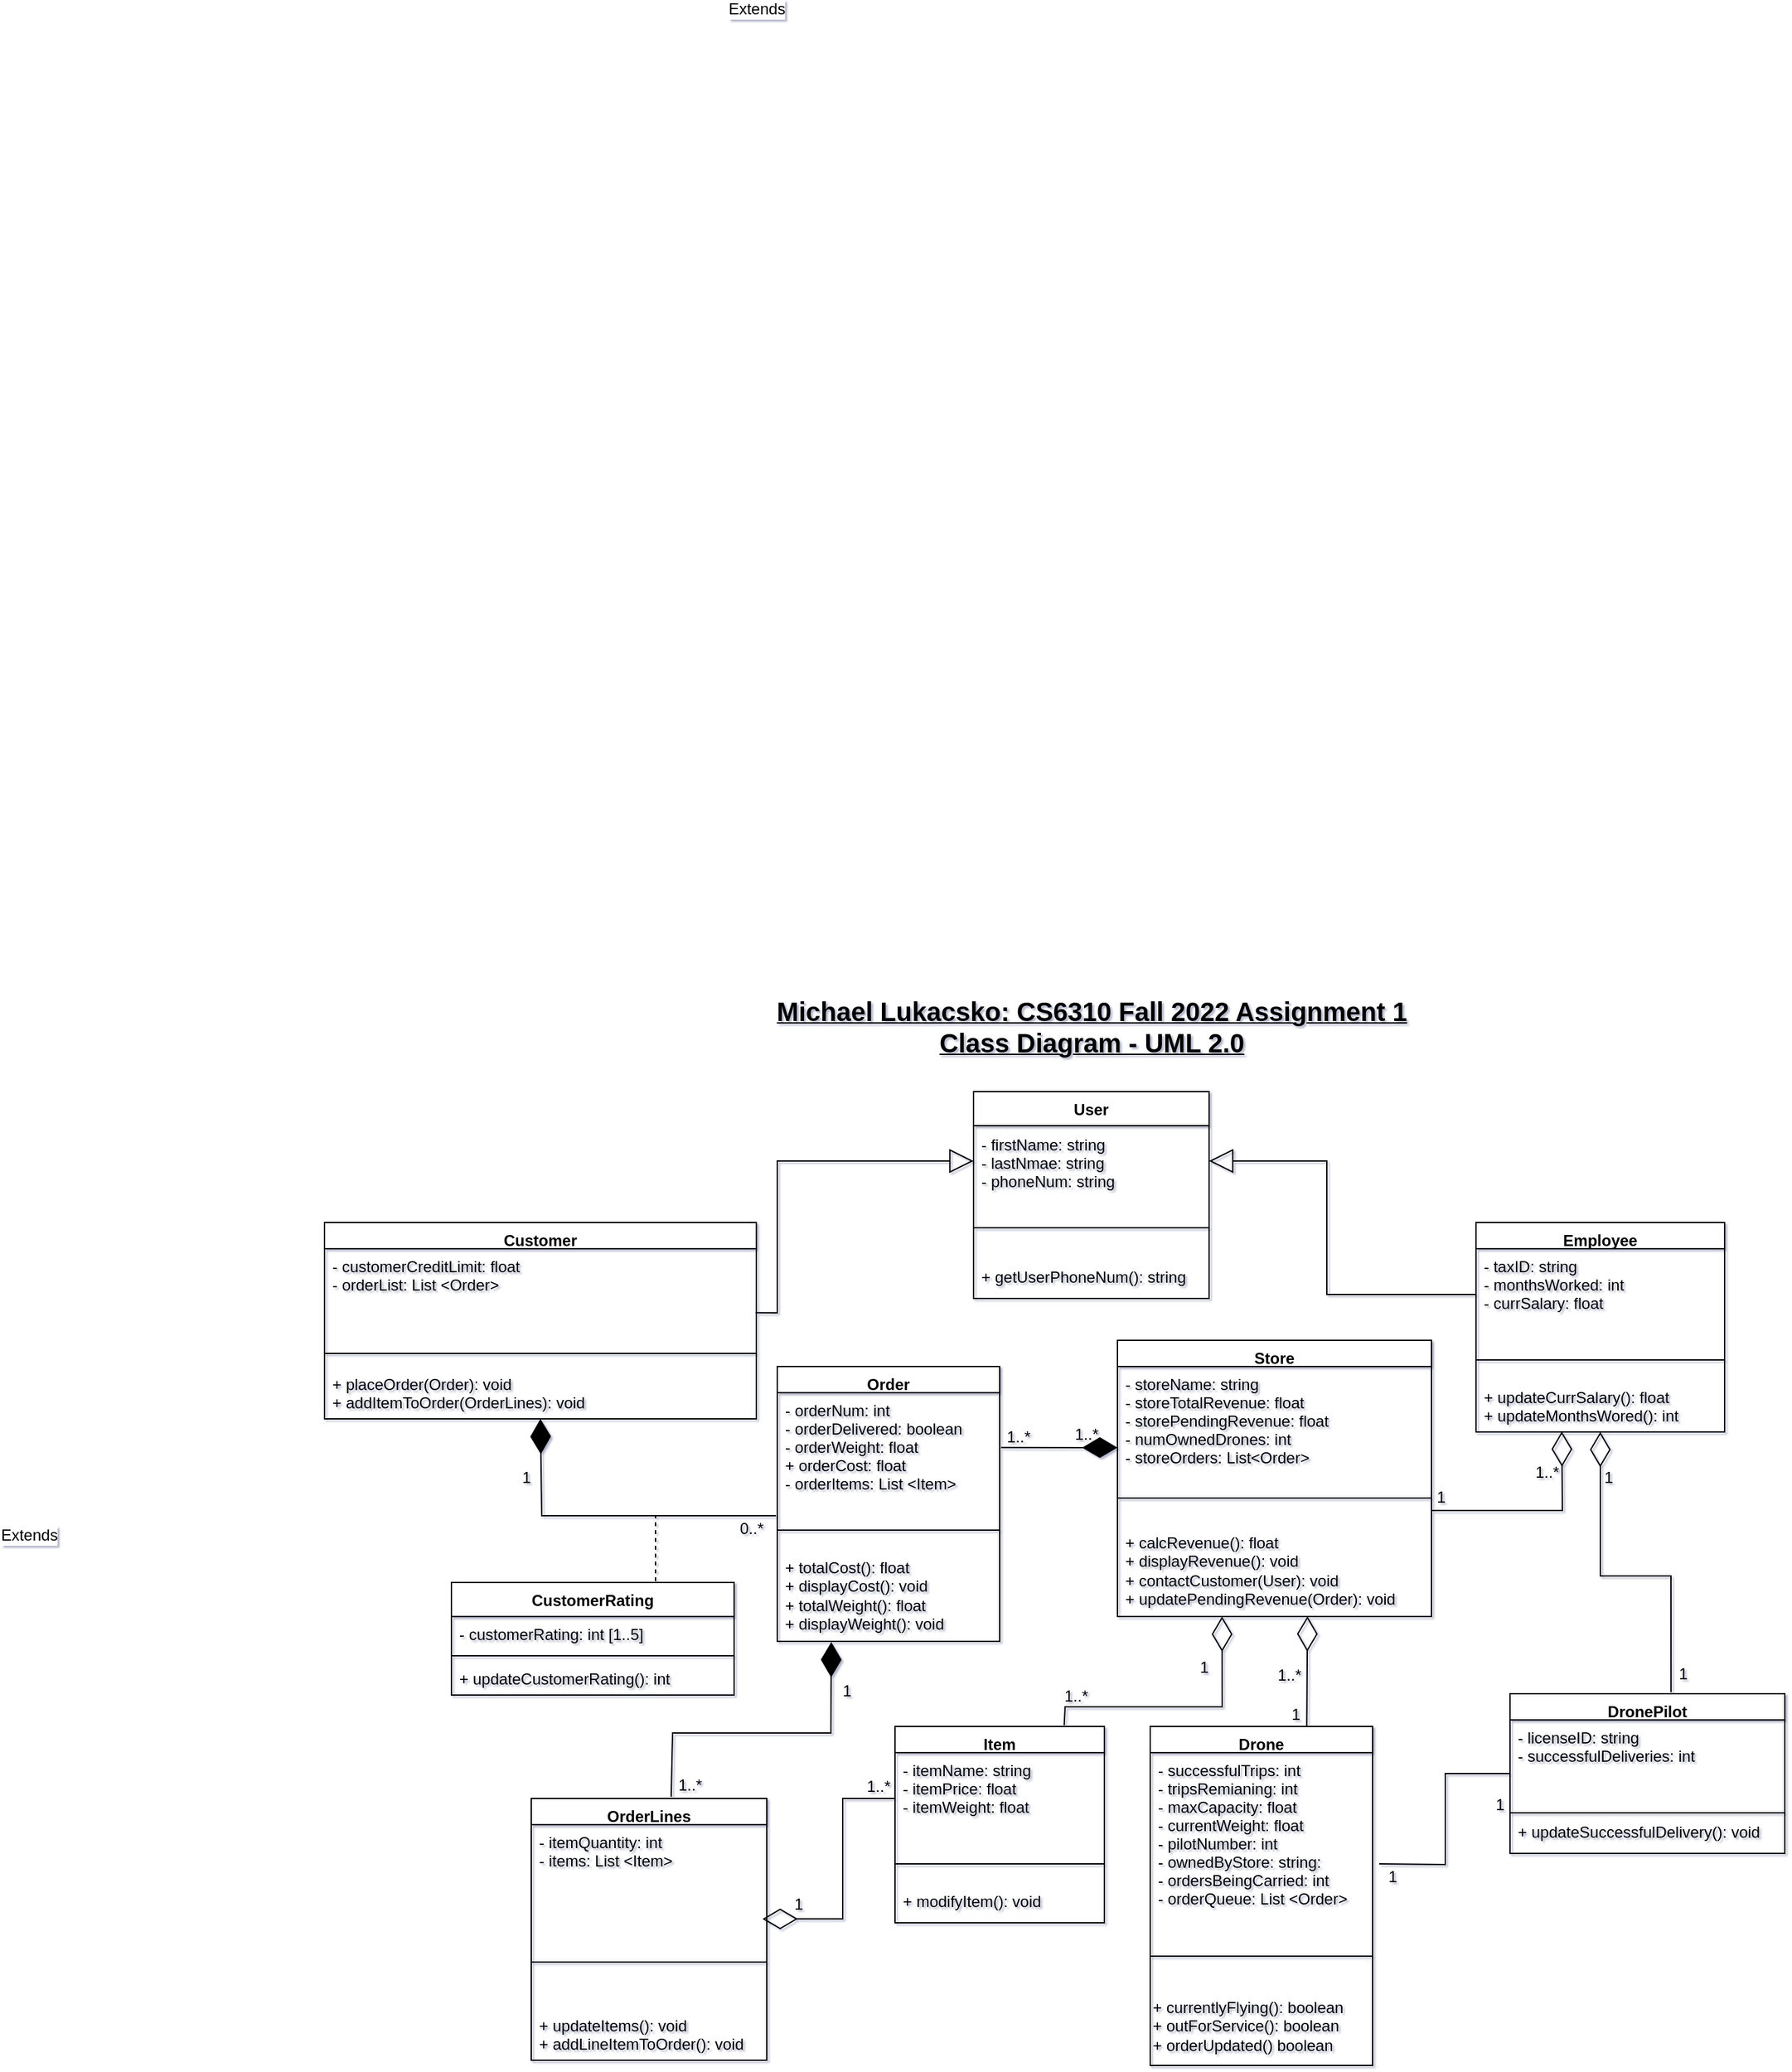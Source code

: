 <mxfile version="20.3.0" type="device"><diagram id="cavAUmdQFIEx4zXHSHev" name="Page-1"><mxGraphModel dx="3505" dy="2835" grid="0" gridSize="10" guides="1" tooltips="1" connect="1" arrows="0" fold="1" page="0" pageScale="1" pageWidth="850" pageHeight="1100" background="#ffffff" math="0" shadow="1"><root><mxCell id="0"/><mxCell id="1" parent="0"/><mxCell id="LtWyIJNg7U8fg13c94Xj-5" value="User" style="swimlane;fontStyle=1;align=center;verticalAlign=top;childLayout=stackLayout;horizontal=1;startSize=26;horizontalStack=0;resizeParent=1;resizeParentMax=0;resizeLast=0;collapsible=1;marginBottom=0;direction=east;flipH=1;" parent="1" vertex="1"><mxGeometry x="530" y="30" width="180" height="158" as="geometry"/></mxCell><mxCell id="LtWyIJNg7U8fg13c94Xj-6" value="- firstName: string&#10;- lastNmae: string&#10;- phoneNum: string" style="text;strokeColor=none;fillColor=none;align=left;verticalAlign=top;spacingLeft=4;spacingRight=4;overflow=hidden;rotatable=0;points=[[0,0.5],[1,0.5]];portConstraint=eastwest;spacing=2;spacingTop=1;" parent="LtWyIJNg7U8fg13c94Xj-5" vertex="1"><mxGeometry y="26" width="180" height="54" as="geometry"/></mxCell><mxCell id="LtWyIJNg7U8fg13c94Xj-7" value="" style="line;strokeWidth=1;fillColor=none;align=left;verticalAlign=middle;spacingTop=-1;spacingLeft=3;spacingRight=3;rotatable=0;labelPosition=right;points=[];portConstraint=eastwest;" parent="LtWyIJNg7U8fg13c94Xj-5" vertex="1"><mxGeometry y="80" width="180" height="48" as="geometry"/></mxCell><mxCell id="LtWyIJNg7U8fg13c94Xj-51" value="+ getUserPhoneNum(): string" style="text;html=1;align=left;verticalAlign=top;resizable=0;points=[];autosize=1;strokeColor=none;fillColor=none;fontSize=12;spacingLeft=4;spacingRight=4;" parent="LtWyIJNg7U8fg13c94Xj-5" vertex="1"><mxGeometry y="128" width="180" height="30" as="geometry"/></mxCell><mxCell id="LtWyIJNg7U8fg13c94Xj-11" value="Store" style="swimlane;fontStyle=1;align=center;verticalAlign=top;childLayout=stackLayout;horizontal=1;startSize=20;horizontalStack=0;resizeParent=1;resizeParentMax=0;resizeLast=0;collapsible=1;marginBottom=0;" parent="1" vertex="1"><mxGeometry x="640" y="220" width="240" height="211" as="geometry"/></mxCell><mxCell id="LtWyIJNg7U8fg13c94Xj-12" value="- storeName: string&#10;- storeTotalRevenue: float&#10;- storePendingRevenue: float&#10;- numOwnedDrones: int&#10;- storeOrders: List&lt;Order&gt;" style="text;strokeColor=none;fillColor=none;align=left;verticalAlign=top;spacingLeft=4;spacingRight=4;overflow=hidden;rotatable=0;points=[[0,0.5],[1,0.5]];portConstraint=eastwest;" parent="LtWyIJNg7U8fg13c94Xj-11" vertex="1"><mxGeometry y="20" width="240" height="80" as="geometry"/></mxCell><mxCell id="LtWyIJNg7U8fg13c94Xj-13" value="" style="line;strokeWidth=1;fillColor=none;align=left;verticalAlign=middle;spacingTop=-1;spacingLeft=3;spacingRight=3;rotatable=0;labelPosition=right;points=[];portConstraint=eastwest;" parent="LtWyIJNg7U8fg13c94Xj-11" vertex="1"><mxGeometry y="100" width="240" height="41" as="geometry"/></mxCell><mxCell id="LtWyIJNg7U8fg13c94Xj-44" value="+ calcRevenue(): float&lt;br&gt;+ displayRevenue(): void&lt;br&gt;+ contactCustomer(User): void&lt;br&gt;+ updatePendingRevenue(Order): void" style="text;html=1;align=left;verticalAlign=top;resizable=0;points=[];autosize=1;strokeColor=none;fillColor=none;fontSize=12;spacingLeft=4;spacingRight=4;" parent="LtWyIJNg7U8fg13c94Xj-11" vertex="1"><mxGeometry y="141" width="240" height="70" as="geometry"/></mxCell><mxCell id="LtWyIJNg7U8fg13c94Xj-15" value="Employee" style="swimlane;fontStyle=1;align=center;verticalAlign=top;childLayout=stackLayout;horizontal=1;startSize=20;horizontalStack=0;resizeParent=1;resizeParentMax=0;resizeLast=0;collapsible=1;marginBottom=0;" parent="1" vertex="1"><mxGeometry x="914" y="130" width="190" height="160" as="geometry"/></mxCell><mxCell id="LtWyIJNg7U8fg13c94Xj-16" value="- taxID: string&#10;- monthsWorked: int&#10;- currSalary: float" style="text;strokeColor=none;fillColor=none;align=left;verticalAlign=top;spacingLeft=4;spacingRight=4;overflow=hidden;rotatable=0;points=[[0,0.5],[1,0.5]];portConstraint=eastwest;" parent="LtWyIJNg7U8fg13c94Xj-15" vertex="1"><mxGeometry y="20" width="190" height="70" as="geometry"/></mxCell><mxCell id="LtWyIJNg7U8fg13c94Xj-17" value="" style="line;strokeWidth=1;fillColor=none;align=left;verticalAlign=middle;spacingTop=-1;spacingLeft=3;spacingRight=3;rotatable=0;labelPosition=right;points=[];portConstraint=eastwest;" parent="LtWyIJNg7U8fg13c94Xj-15" vertex="1"><mxGeometry y="90" width="190" height="30" as="geometry"/></mxCell><mxCell id="LtWyIJNg7U8fg13c94Xj-52" value="+ updateCurrSalary(): float&lt;br&gt;+ updateMonthsWored(): int" style="text;html=1;align=left;verticalAlign=top;resizable=0;points=[];autosize=1;strokeColor=none;fillColor=none;fontSize=12;spacingLeft=4;spacingRight=4;" parent="LtWyIJNg7U8fg13c94Xj-15" vertex="1"><mxGeometry y="120" width="190" height="40" as="geometry"/></mxCell><mxCell id="LtWyIJNg7U8fg13c94Xj-18" value="DronePilot" style="swimlane;fontStyle=1;align=center;verticalAlign=top;childLayout=stackLayout;horizontal=1;startSize=20;horizontalStack=0;resizeParent=1;resizeParentMax=0;resizeLast=0;collapsible=1;marginBottom=0;" parent="1" vertex="1"><mxGeometry x="940" y="490" width="210" height="122" as="geometry"/></mxCell><mxCell id="LtWyIJNg7U8fg13c94Xj-19" value="- licenseID: string&#10;- successfulDeliveries: int" style="text;strokeColor=none;fillColor=none;align=left;verticalAlign=top;spacingLeft=4;spacingRight=4;overflow=hidden;rotatable=0;points=[[0,0.5],[1,0.5]];portConstraint=eastwest;" parent="LtWyIJNg7U8fg13c94Xj-18" vertex="1"><mxGeometry y="20" width="210" height="70" as="geometry"/></mxCell><mxCell id="LtWyIJNg7U8fg13c94Xj-20" value="" style="line;strokeWidth=1;fillColor=none;align=left;verticalAlign=middle;spacingTop=-1;spacingLeft=3;spacingRight=3;rotatable=0;labelPosition=right;points=[];portConstraint=eastwest;" parent="LtWyIJNg7U8fg13c94Xj-18" vertex="1"><mxGeometry y="90" width="210" height="2" as="geometry"/></mxCell><mxCell id="LtWyIJNg7U8fg13c94Xj-61" value="+ updateSuccessfulDelivery(): void" style="text;html=1;align=left;verticalAlign=top;resizable=0;points=[];autosize=1;strokeColor=none;fillColor=none;fontSize=12;spacingLeft=4;spacingRight=3;rotation=0;" parent="LtWyIJNg7U8fg13c94Xj-18" vertex="1"><mxGeometry y="92" width="210" height="30" as="geometry"/></mxCell><mxCell id="LtWyIJNg7U8fg13c94Xj-21" value="Drone" style="swimlane;fontStyle=1;align=center;verticalAlign=top;childLayout=stackLayout;horizontal=1;startSize=20;horizontalStack=0;resizeParent=1;resizeParentMax=0;resizeLast=0;collapsible=1;marginBottom=0;spacingLeft=4;spacingRight=4;" parent="1" vertex="1"><mxGeometry x="665" y="515" width="170" height="259" as="geometry"><mxRectangle x="920" y="560" width="80" height="30" as="alternateBounds"/></mxGeometry></mxCell><mxCell id="LtWyIJNg7U8fg13c94Xj-22" value="- successfulTrips: int&#10;- tripsRemianing: int&#10;- maxCapacity: float&#10;- currentWeight: float&#10;- pilotNumber: int&#10;- ownedByStore: string: &#10;- ordersBeingCarried: int&#10;- orderQueue: List &lt;Order&gt;" style="text;strokeColor=none;fillColor=none;align=left;verticalAlign=top;spacingLeft=4;spacingRight=4;overflow=hidden;rotatable=0;points=[[0,0.5],[1,0.5]];portConstraint=eastwest;" parent="LtWyIJNg7U8fg13c94Xj-21" vertex="1"><mxGeometry y="20" width="170" height="132" as="geometry"/></mxCell><mxCell id="LtWyIJNg7U8fg13c94Xj-23" value="" style="line;strokeWidth=1;fillColor=none;align=left;verticalAlign=middle;spacingTop=-1;spacingLeft=3;spacingRight=3;rotatable=0;labelPosition=right;points=[];portConstraint=eastwest;" parent="LtWyIJNg7U8fg13c94Xj-21" vertex="1"><mxGeometry y="152" width="170" height="47" as="geometry"/></mxCell><mxCell id="LtWyIJNg7U8fg13c94Xj-126" value="+ currentlyFlying(): boolean&lt;br&gt;+ outForService(): boolean&lt;br&gt;&lt;div style=&quot;&quot;&gt;&lt;span style=&quot;background-color: initial;&quot;&gt;+ orderUpdated() boolean&lt;/span&gt;&lt;/div&gt;" style="text;html=1;align=left;verticalAlign=middle;resizable=0;points=[];autosize=1;strokeColor=none;fillColor=none;fontSize=12;" parent="LtWyIJNg7U8fg13c94Xj-21" vertex="1"><mxGeometry y="199" width="170" height="60" as="geometry"/></mxCell><mxCell id="LtWyIJNg7U8fg13c94Xj-24" value="Item" style="swimlane;fontStyle=1;align=center;verticalAlign=top;childLayout=stackLayout;horizontal=1;startSize=20;horizontalStack=0;resizeParent=1;resizeParentMax=0;resizeLast=0;collapsible=1;marginBottom=0;" parent="1" vertex="1"><mxGeometry x="470" y="515" width="160" height="150" as="geometry"/></mxCell><mxCell id="LtWyIJNg7U8fg13c94Xj-25" value="- itemName: string&#10;- itemPrice: float&#10;- itemWeight: float" style="text;strokeColor=none;fillColor=none;align=left;verticalAlign=top;spacingLeft=4;spacingRight=4;overflow=hidden;rotatable=0;points=[[0,0.5],[1,0.5]];portConstraint=eastwest;" parent="LtWyIJNg7U8fg13c94Xj-24" vertex="1"><mxGeometry y="20" width="160" height="70" as="geometry"/></mxCell><mxCell id="LtWyIJNg7U8fg13c94Xj-26" value="" style="line;strokeWidth=1;fillColor=none;align=left;verticalAlign=middle;spacingTop=-1;spacingLeft=3;spacingRight=3;rotatable=0;labelPosition=right;points=[];portConstraint=eastwest;" parent="LtWyIJNg7U8fg13c94Xj-24" vertex="1"><mxGeometry y="90" width="160" height="30" as="geometry"/></mxCell><mxCell id="LtWyIJNg7U8fg13c94Xj-124" value="+ modifyItem(): void" style="text;html=1;align=left;verticalAlign=top;resizable=0;points=[];autosize=1;strokeColor=none;fillColor=none;fontSize=12;spacingLeft=4;spacingRight=4;" parent="LtWyIJNg7U8fg13c94Xj-24" vertex="1"><mxGeometry y="120" width="160" height="30" as="geometry"/></mxCell><mxCell id="LtWyIJNg7U8fg13c94Xj-27" value="Order" style="swimlane;fontStyle=1;align=center;verticalAlign=top;childLayout=stackLayout;horizontal=1;startSize=20;horizontalStack=0;resizeParent=1;resizeParentMax=0;resizeLast=0;collapsible=1;marginBottom=0;" parent="1" vertex="1"><mxGeometry x="380" y="240" width="170" height="210" as="geometry"/></mxCell><mxCell id="LtWyIJNg7U8fg13c94Xj-28" value="- orderNum: int&#10;- orderDelivered: boolean&#10;- orderWeight: float&#10;+ orderCost: float&#10;- orderItems: List &lt;Item&gt;" style="text;strokeColor=none;fillColor=none;align=left;verticalAlign=top;spacingLeft=4;spacingRight=4;overflow=hidden;rotatable=0;points=[[0,0.5],[1,0.5]];portConstraint=eastwest;" parent="LtWyIJNg7U8fg13c94Xj-27" vertex="1"><mxGeometry y="20" width="170" height="90" as="geometry"/></mxCell><mxCell id="LtWyIJNg7U8fg13c94Xj-29" value="" style="line;strokeWidth=1;fillColor=none;align=left;verticalAlign=middle;spacingTop=-1;spacingLeft=3;spacingRight=3;rotatable=0;labelPosition=right;points=[];portConstraint=eastwest;" parent="LtWyIJNg7U8fg13c94Xj-27" vertex="1"><mxGeometry y="110" width="170" height="30" as="geometry"/></mxCell><mxCell id="LtWyIJNg7U8fg13c94Xj-43" value="+ totalCost(): float&lt;br&gt;+ displayCost(): void&lt;br&gt;+ totalWeight(): float&lt;br&gt;+ displayWeight(): void" style="text;html=1;align=left;verticalAlign=top;resizable=0;points=[];autosize=1;strokeColor=none;fillColor=none;fontSize=12;spacingLeft=4;spacingRight=4;" parent="LtWyIJNg7U8fg13c94Xj-27" vertex="1"><mxGeometry y="140" width="170" height="70" as="geometry"/></mxCell><mxCell id="LtWyIJNg7U8fg13c94Xj-30" value="OrderLines" style="swimlane;fontStyle=1;align=center;verticalAlign=top;childLayout=stackLayout;horizontal=1;startSize=20;horizontalStack=0;resizeParent=1;resizeParentMax=0;resizeLast=0;collapsible=1;marginBottom=0;" parent="1" vertex="1"><mxGeometry x="192" y="570" width="180" height="200" as="geometry"/></mxCell><mxCell id="LtWyIJNg7U8fg13c94Xj-31" value="- itemQuantity: int&#10;- items: List &lt;Item&gt;" style="text;strokeColor=none;fillColor=none;align=left;verticalAlign=top;spacingLeft=4;spacingRight=4;overflow=hidden;rotatable=0;points=[[0,0.5],[1,0.5]];portConstraint=eastwest;" parent="LtWyIJNg7U8fg13c94Xj-30" vertex="1"><mxGeometry y="20" width="180" height="70" as="geometry"/></mxCell><mxCell id="LtWyIJNg7U8fg13c94Xj-32" value="" style="line;strokeWidth=1;fillColor=none;align=left;verticalAlign=middle;spacingTop=-1;spacingLeft=3;spacingRight=3;rotatable=0;labelPosition=right;points=[];portConstraint=eastwest;" parent="LtWyIJNg7U8fg13c94Xj-30" vertex="1"><mxGeometry y="90" width="180" height="70" as="geometry"/></mxCell><mxCell id="LtWyIJNg7U8fg13c94Xj-123" value="+ updateItems(): void&lt;br&gt;+ addLineItemToOrder(): void" style="text;html=1;align=left;verticalAlign=top;resizable=0;points=[];autosize=1;strokeColor=none;fillColor=none;fontSize=12;spacingLeft=4;spacingRight=4;" parent="LtWyIJNg7U8fg13c94Xj-30" vertex="1"><mxGeometry y="160" width="180" height="40" as="geometry"/></mxCell><mxCell id="LtWyIJNg7U8fg13c94Xj-34" value="Customer" style="swimlane;fontStyle=1;align=center;verticalAlign=top;childLayout=stackLayout;horizontal=1;startSize=20;horizontalStack=0;resizeParent=1;resizeParentMax=0;resizeLast=0;collapsible=1;marginBottom=0;" parent="1" vertex="1"><mxGeometry x="34" y="130" width="330" height="150" as="geometry"/></mxCell><mxCell id="LtWyIJNg7U8fg13c94Xj-35" value="- customerCreditLimit: float&#10;- orderList: List &lt;Order&gt;" style="text;strokeColor=none;fillColor=none;align=left;verticalAlign=top;spacingLeft=4;spacingRight=4;overflow=hidden;rotatable=0;points=[[0,0.5],[1,0.5]];portConstraint=eastwest;" parent="LtWyIJNg7U8fg13c94Xj-34" vertex="1"><mxGeometry y="20" width="330" height="70" as="geometry"/></mxCell><mxCell id="LtWyIJNg7U8fg13c94Xj-36" value="" style="line;strokeWidth=1;fillColor=none;align=left;verticalAlign=middle;spacingTop=-1;spacingLeft=3;spacingRight=3;rotatable=0;labelPosition=right;points=[];portConstraint=eastwest;" parent="LtWyIJNg7U8fg13c94Xj-34" vertex="1"><mxGeometry y="90" width="330" height="20" as="geometry"/></mxCell><mxCell id="LtWyIJNg7U8fg13c94Xj-122" value="+ placeOrder(Order): void&lt;br&gt;+ addItemToOrder(OrderLines): void" style="text;html=1;align=left;verticalAlign=top;resizable=0;points=[];autosize=1;strokeColor=none;fillColor=none;fontSize=12;spacingLeft=4;spacingRight=4;horizontal=1;spacingBottom=3;spacingTop=0;spacing=2;imageAspect=1;imageAlign=left;" parent="LtWyIJNg7U8fg13c94Xj-34" vertex="1"><mxGeometry y="110" width="330" height="40" as="geometry"/></mxCell><mxCell id="LtWyIJNg7U8fg13c94Xj-64" value="1" style="text;html=1;align=center;verticalAlign=middle;resizable=0;points=[];autosize=1;strokeColor=none;fillColor=none;fontSize=12;" parent="1" vertex="1"><mxGeometry x="761" y="491" width="30" height="30" as="geometry"/></mxCell><mxCell id="LtWyIJNg7U8fg13c94Xj-65" value="1..*" style="text;html=1;align=center;verticalAlign=middle;resizable=0;points=[];autosize=1;strokeColor=none;fillColor=none;fontSize=12;" parent="1" vertex="1"><mxGeometry x="751" y="461" width="40" height="30" as="geometry"/></mxCell><mxCell id="LtWyIJNg7U8fg13c94Xj-79" value="" style="endArrow=diamondThin;endFill=0;endSize=24;html=1;rounded=0;fontSize=12;exitX=0.704;exitY=-0.001;exitDx=0;exitDy=0;entryX=0.605;entryY=0.998;entryDx=0;entryDy=0;entryPerimeter=0;exitPerimeter=0;" parent="1" source="LtWyIJNg7U8fg13c94Xj-21" target="LtWyIJNg7U8fg13c94Xj-44" edge="1"><mxGeometry width="160" relative="1" as="geometry"><mxPoint x="690" y="460" as="sourcePoint"/><mxPoint x="750" y="440" as="targetPoint"/></mxGeometry></mxCell><mxCell id="LtWyIJNg7U8fg13c94Xj-82" value="" style="endArrow=diamondThin;endFill=0;endSize=24;html=1;rounded=0;fontSize=12;exitX=0.808;exitY=-0.006;exitDx=0;exitDy=0;exitPerimeter=0;entryX=0.333;entryY=1;entryDx=0;entryDy=0;entryPerimeter=0;" parent="1" source="LtWyIJNg7U8fg13c94Xj-24" target="LtWyIJNg7U8fg13c94Xj-44" edge="1"><mxGeometry width="160" relative="1" as="geometry"><mxPoint x="540" y="430" as="sourcePoint"/><mxPoint x="720" y="450" as="targetPoint"/><Array as="points"><mxPoint x="600" y="500"/><mxPoint x="720" y="500"/></Array></mxGeometry></mxCell><mxCell id="LtWyIJNg7U8fg13c94Xj-83" value="1..*" style="text;html=1;align=center;verticalAlign=middle;resizable=0;points=[];autosize=1;strokeColor=none;fillColor=none;fontSize=12;" parent="1" vertex="1"><mxGeometry x="588" y="477" width="40" height="30" as="geometry"/></mxCell><mxCell id="LtWyIJNg7U8fg13c94Xj-84" value="1" style="text;html=1;align=center;verticalAlign=middle;resizable=0;points=[];autosize=1;strokeColor=none;fillColor=none;fontSize=12;" parent="1" vertex="1"><mxGeometry x="691" y="455" width="30" height="30" as="geometry"/></mxCell><mxCell id="LtWyIJNg7U8fg13c94Xj-89" value="" style="endArrow=none;html=1;edgeStyle=orthogonalEdgeStyle;rounded=0;fontSize=12;entryX=0;entryY=0.5;entryDx=0;entryDy=0;" parent="1" target="LtWyIJNg7U8fg13c94Xj-18" edge="1"><mxGeometry relative="1" as="geometry"><mxPoint x="840" y="620" as="sourcePoint"/><mxPoint x="620" y="440" as="targetPoint"/></mxGeometry></mxCell><mxCell id="LtWyIJNg7U8fg13c94Xj-92" value="1" style="text;html=1;align=center;verticalAlign=middle;resizable=0;points=[];autosize=1;strokeColor=none;fillColor=none;fontSize=12;" parent="1" vertex="1"><mxGeometry x="835" y="615" width="30" height="30" as="geometry"/></mxCell><mxCell id="LtWyIJNg7U8fg13c94Xj-93" value="1" style="text;html=1;align=center;verticalAlign=middle;resizable=0;points=[];autosize=1;strokeColor=none;fillColor=none;fontSize=12;" parent="1" vertex="1"><mxGeometry x="917" y="560" width="30" height="30" as="geometry"/></mxCell><mxCell id="LtWyIJNg7U8fg13c94Xj-94" value="Extends" style="endArrow=block;endSize=16;endFill=0;html=1;rounded=0;fontSize=12;exitX=0.998;exitY=0.698;exitDx=0;exitDy=0;exitPerimeter=0;entryX=0;entryY=0.5;entryDx=0;entryDy=0;" parent="1" source="LtWyIJNg7U8fg13c94Xj-35" target="LtWyIJNg7U8fg13c94Xj-6" edge="1"><mxGeometry x="-1" y="-576" width="160" relative="1" as="geometry"><mxPoint x="340" y="160" as="sourcePoint"/><mxPoint x="500" y="160" as="targetPoint"/><Array as="points"><mxPoint x="380" y="199"/><mxPoint x="380" y="83"/></Array><mxPoint x="-550" y="-406" as="offset"/></mxGeometry></mxCell><mxCell id="LtWyIJNg7U8fg13c94Xj-95" value="Extends" style="endArrow=block;endSize=16;endFill=0;html=1;rounded=0;fontSize=12;exitX=0;exitY=0.5;exitDx=0;exitDy=0;entryX=1;entryY=0.5;entryDx=0;entryDy=0;" parent="1" source="LtWyIJNg7U8fg13c94Xj-16" target="LtWyIJNg7U8fg13c94Xj-6" edge="1"><mxGeometry x="-1" y="-576" width="160" relative="1" as="geometry"><mxPoint x="760.0" y="145.86" as="sourcePoint"/><mxPoint x="980.36" y="40" as="targetPoint"/><Array as="points"><mxPoint x="800" y="185"/><mxPoint x="800" y="83"/></Array><mxPoint x="-550" y="-406" as="offset"/></mxGeometry></mxCell><mxCell id="LtWyIJNg7U8fg13c94Xj-98" value="" style="endArrow=diamondThin;endFill=0;endSize=24;html=1;rounded=0;fontSize=12;exitX=0.586;exitY=-0.009;exitDx=0;exitDy=0;exitPerimeter=0;" parent="1" source="LtWyIJNg7U8fg13c94Xj-18" target="LtWyIJNg7U8fg13c94Xj-52" edge="1"><mxGeometry width="160" relative="1" as="geometry"><mxPoint x="1050" y="417.88" as="sourcePoint"/><mxPoint x="1230.1" y="330.0" as="targetPoint"/><Array as="points"><mxPoint x="1063" y="400"/><mxPoint x="1009" y="400"/></Array></mxGeometry></mxCell><mxCell id="LtWyIJNg7U8fg13c94Xj-99" value="1" style="text;html=1;align=center;verticalAlign=middle;resizable=0;points=[];autosize=1;strokeColor=none;fillColor=none;fontSize=12;" parent="1" vertex="1"><mxGeometry x="1000" y="310" width="30" height="30" as="geometry"/></mxCell><mxCell id="LtWyIJNg7U8fg13c94Xj-100" value="1" style="text;html=1;align=center;verticalAlign=middle;resizable=0;points=[];autosize=1;strokeColor=none;fillColor=none;fontSize=12;" parent="1" vertex="1"><mxGeometry x="1057" y="460" width="30" height="30" as="geometry"/></mxCell><mxCell id="LtWyIJNg7U8fg13c94Xj-101" value="" style="endArrow=diamondThin;endFill=1;endSize=24;html=1;rounded=0;fontSize=12;entryX=0.5;entryY=1;entryDx=0;entryDy=0;exitX=0.974;exitY=0.167;exitDx=0;exitDy=0;exitPerimeter=0;" parent="1" source="LtWyIJNg7U8fg13c94Xj-103" target="LtWyIJNg7U8fg13c94Xj-34" edge="1"><mxGeometry width="160" relative="1" as="geometry"><mxPoint x="80" y="401" as="sourcePoint"/><mxPoint x="240" y="401" as="targetPoint"/><Array as="points"><mxPoint x="200" y="354"/></Array></mxGeometry></mxCell><mxCell id="LtWyIJNg7U8fg13c94Xj-102" value="1" style="text;html=1;align=center;verticalAlign=middle;resizable=0;points=[];autosize=1;strokeColor=none;fillColor=none;fontSize=12;" parent="1" vertex="1"><mxGeometry x="173" y="310" width="30" height="30" as="geometry"/></mxCell><mxCell id="LtWyIJNg7U8fg13c94Xj-103" value="0..*" style="text;html=1;align=center;verticalAlign=middle;resizable=0;points=[];autosize=1;strokeColor=none;fillColor=none;fontSize=12;" parent="1" vertex="1"><mxGeometry x="340" y="349" width="40" height="30" as="geometry"/></mxCell><mxCell id="LtWyIJNg7U8fg13c94Xj-104" value="" style="endArrow=diamondThin;endFill=1;endSize=24;html=1;rounded=0;fontSize=12;exitX=1.006;exitY=0.465;exitDx=0;exitDy=0;exitPerimeter=0;" parent="1" source="LtWyIJNg7U8fg13c94Xj-28" edge="1"><mxGeometry width="160" relative="1" as="geometry"><mxPoint x="550" y="300" as="sourcePoint"/><mxPoint x="640" y="302" as="targetPoint"/><Array as="points"/></mxGeometry></mxCell><mxCell id="LtWyIJNg7U8fg13c94Xj-105" value="1..*" style="text;html=1;align=center;verticalAlign=middle;resizable=0;points=[];autosize=1;strokeColor=none;fillColor=none;fontSize=12;" parent="1" vertex="1"><mxGeometry x="544" y="279" width="40" height="30" as="geometry"/></mxCell><mxCell id="LtWyIJNg7U8fg13c94Xj-106" value="1..*" style="text;html=1;align=center;verticalAlign=middle;resizable=0;points=[];autosize=1;strokeColor=none;fillColor=none;fontSize=12;" parent="1" vertex="1"><mxGeometry x="596" y="277" width="40" height="30" as="geometry"/></mxCell><mxCell id="LtWyIJNg7U8fg13c94Xj-112" value="" style="endArrow=diamondThin;endFill=0;endSize=24;html=1;rounded=0;fontSize=12;entryX=0.982;entryY=1.03;entryDx=0;entryDy=0;entryPerimeter=0;exitX=0;exitY=0.5;exitDx=0;exitDy=0;" parent="1" source="LtWyIJNg7U8fg13c94Xj-25" target="LtWyIJNg7U8fg13c94Xj-31" edge="1"><mxGeometry width="160" relative="1" as="geometry"><mxPoint x="620.0" y="614.0" as="sourcePoint"/><mxPoint x="439.9" y="701.88" as="targetPoint"/><Array as="points"><mxPoint x="430" y="570"/><mxPoint x="430" y="662"/></Array></mxGeometry></mxCell><mxCell id="LtWyIJNg7U8fg13c94Xj-113" value="1..*" style="text;html=1;align=center;verticalAlign=middle;resizable=0;points=[];autosize=1;strokeColor=none;fillColor=none;fontSize=12;" parent="1" vertex="1"><mxGeometry x="437" y="546" width="40" height="30" as="geometry"/></mxCell><mxCell id="LtWyIJNg7U8fg13c94Xj-114" value="1" style="text;html=1;align=center;verticalAlign=middle;resizable=0;points=[];autosize=1;strokeColor=none;fillColor=none;fontSize=12;" parent="1" vertex="1"><mxGeometry x="381" y="636" width="30" height="30" as="geometry"/></mxCell><mxCell id="LtWyIJNg7U8fg13c94Xj-115" value="" style="endArrow=diamondThin;endFill=1;endSize=24;html=1;rounded=0;fontSize=12;entryX=0.243;entryY=1.007;entryDx=0;entryDy=0;entryPerimeter=0;exitX=0.594;exitY=-0.006;exitDx=0;exitDy=0;exitPerimeter=0;" parent="1" source="LtWyIJNg7U8fg13c94Xj-30" target="LtWyIJNg7U8fg13c94Xj-43" edge="1"><mxGeometry width="160" relative="1" as="geometry"><mxPoint x="300" y="530" as="sourcePoint"/><mxPoint x="301.02" y="431" as="targetPoint"/><Array as="points"><mxPoint x="300" y="520"/><mxPoint x="421" y="520"/></Array></mxGeometry></mxCell><mxCell id="LtWyIJNg7U8fg13c94Xj-116" value="1..*" style="text;html=1;align=center;verticalAlign=middle;resizable=0;points=[];autosize=1;strokeColor=none;fillColor=none;fontSize=12;" parent="1" vertex="1"><mxGeometry x="293" y="545" width="40" height="30" as="geometry"/></mxCell><mxCell id="LtWyIJNg7U8fg13c94Xj-119" value="" style="endArrow=diamondThin;endFill=0;endSize=24;html=1;rounded=0;fontSize=12;entryX=0.345;entryY=0.991;entryDx=0;entryDy=0;entryPerimeter=0;" parent="1" target="LtWyIJNg7U8fg13c94Xj-52" edge="1"><mxGeometry width="160" relative="1" as="geometry"><mxPoint x="880" y="350" as="sourcePoint"/><mxPoint x="840" y="198.67" as="targetPoint"/><Array as="points"><mxPoint x="940" y="350"/><mxPoint x="980" y="350"/></Array></mxGeometry></mxCell><mxCell id="LtWyIJNg7U8fg13c94Xj-120" value="1..*" style="text;html=1;align=center;verticalAlign=middle;resizable=0;points=[];autosize=1;strokeColor=none;fillColor=none;fontSize=12;" parent="1" vertex="1"><mxGeometry x="948" y="306" width="40" height="30" as="geometry"/></mxCell><mxCell id="LtWyIJNg7U8fg13c94Xj-121" value="1" style="text;html=1;align=center;verticalAlign=middle;resizable=0;points=[];autosize=1;strokeColor=none;fillColor=none;fontSize=12;" parent="1" vertex="1"><mxGeometry x="872" y="325" width="30" height="30" as="geometry"/></mxCell><mxCell id="LtWyIJNg7U8fg13c94Xj-125" value="1" style="text;html=1;align=center;verticalAlign=middle;resizable=0;points=[];autosize=1;strokeColor=none;fillColor=none;fontSize=12;" parent="1" vertex="1"><mxGeometry x="418" y="473" width="30" height="30" as="geometry"/></mxCell><mxCell id="LtWyIJNg7U8fg13c94Xj-127" value="&lt;b&gt;&lt;u&gt;&lt;font style=&quot;font-size: 20px;&quot;&gt;Michael Lukacsko: CS6310 Fall 2022 Assignment 1&lt;br&gt;Class Diagram - UML 2.0&lt;/font&gt;&lt;/u&gt;&lt;/b&gt;" style="text;html=1;align=center;verticalAlign=middle;resizable=0;points=[];autosize=1;strokeColor=none;fillColor=none;fontSize=12;" parent="1" vertex="1"><mxGeometry x="365" y="-50" width="510" height="60" as="geometry"/></mxCell><mxCell id="LtWyIJNg7U8fg13c94Xj-129" value="CustomerRating" style="swimlane;fontStyle=1;align=center;verticalAlign=top;childLayout=stackLayout;horizontal=1;startSize=26;horizontalStack=0;resizeParent=1;resizeParentMax=0;resizeLast=0;collapsible=1;marginBottom=0;" parent="1" vertex="1"><mxGeometry x="131" y="405" width="216" height="86" as="geometry"/></mxCell><mxCell id="LtWyIJNg7U8fg13c94Xj-130" value="- customerRating: int [1..5]" style="text;strokeColor=none;fillColor=none;align=left;verticalAlign=top;spacingLeft=4;spacingRight=4;overflow=hidden;rotatable=0;points=[[0,0.5],[1,0.5]];portConstraint=eastwest;" parent="LtWyIJNg7U8fg13c94Xj-129" vertex="1"><mxGeometry y="26" width="216" height="26" as="geometry"/></mxCell><mxCell id="LtWyIJNg7U8fg13c94Xj-131" value="" style="line;strokeWidth=1;fillColor=none;align=left;verticalAlign=middle;spacingTop=-1;spacingLeft=3;spacingRight=3;rotatable=0;labelPosition=right;points=[];portConstraint=eastwest;" parent="LtWyIJNg7U8fg13c94Xj-129" vertex="1"><mxGeometry y="52" width="216" height="8" as="geometry"/></mxCell><mxCell id="LtWyIJNg7U8fg13c94Xj-132" value="+ updateCustomerRating(): int" style="text;strokeColor=none;fillColor=none;align=left;verticalAlign=top;spacingLeft=4;spacingRight=4;overflow=hidden;rotatable=0;points=[[0,0.5],[1,0.5]];portConstraint=eastwest;" parent="LtWyIJNg7U8fg13c94Xj-129" vertex="1"><mxGeometry y="60" width="216" height="26" as="geometry"/></mxCell><mxCell id="LtWyIJNg7U8fg13c94Xj-137" value="" style="endArrow=none;dashed=1;html=1;rounded=0;" parent="1" edge="1"><mxGeometry width="50" height="50" relative="1" as="geometry"><mxPoint x="287" y="404" as="sourcePoint"/><mxPoint x="287" y="354" as="targetPoint"/></mxGeometry></mxCell></root></mxGraphModel></diagram></mxfile>